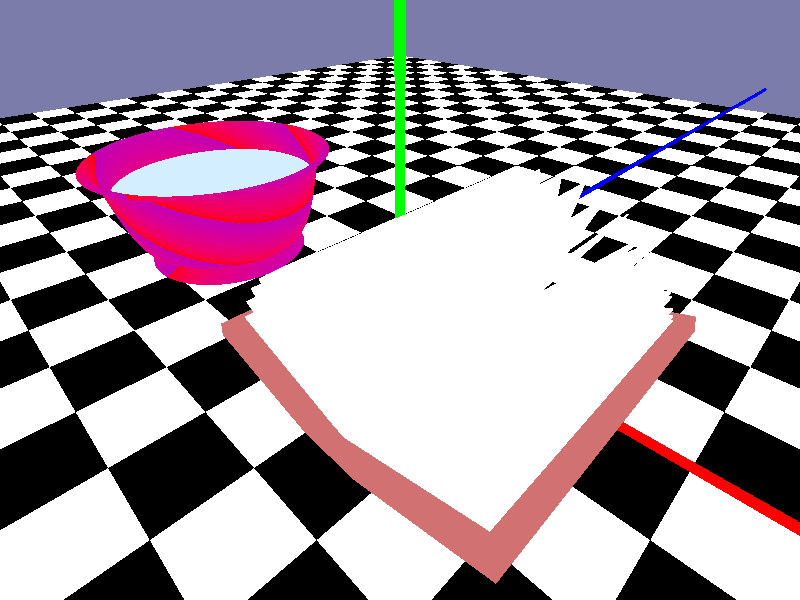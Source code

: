 #include "colors.inc"    

background{ 
  rgb<0.2,0.2,0.4>
}

light_source {
  <10,30,-3> 
  color White
}


light_source {
  <-7, 20, -5> 
  color Yellow
}


// sky_sphere {
//   pigment {
//     gradient y
//     color_map {
//       [0 color White]
//       [1 color Blue]
//     }
//   }
// }

// camera 1

camera {
  angle 80
  location <2, 2, -2>
  look_at 0
}

// camera 2

// camera {
//   angle 80
//   location <-1, 2.5, -4>
//   look_at <4, 3.5, 4>
// }

cylinder {
  0, 10*x, 0.03
  pigment { Red }
}
cylinder {
  0, 10*y, 0.03
  pigment { Green }
}
cylinder {
  0, 10*z, 0.03
  pigment { Blue }
}  

#declare ground = prism {
  -1,0, 4
  <8,8>,
  <-8,8>,
  <-8,-8>,
  <8,-8>
  pigment {
    checker Black White scale .5
  }
}

object { ground }

#declare book_cover = union {
  box {
    <-1, -0.05, 1>
    <0, 0.05, -1>
    pigment {
      Brown
    }
    finish {
      reflection {
        0.01
        metallic 1
      }
    }
    rotate <0, 0, -15>
  }
  box {
    <-1, -0.05, 1>
    <0, 0.05, -1>
    pigment {
      Brown
    }
    finish {
      reflection {
        0.01
        metallic 1
      }
    }
    rotate <0, 0, 195>
  }
  translate <0.7, 0, -0.2>
}

#macro make_page(ang)
  box {
     <-0.9, -0.005, 0.9>
    <0, 0.005, -0.9>
    pigment {
      White
    }
    rotate <0, 0, ang>
    translate <0.7, 0.05, -0.2>
  }
#end

#for (ang, -20, -160, -10)
  make_page(ang)

  #if ((ang < -120)) 
    make_page(ang - 5)
    make_page(ang - 3)
  #end
#end

object {
  book_cover
}

union {
  lathe {
    cubic_spline
    9
    <0, 0>, <1, 0.1>, <1.5, 0.15>, <1, 0.2>
    <0.2, 0.3>, <1.5, 0.5>, <2, 2>, <2.2, 2.1>, <2.2, 2.15>
    pigment {
      gradient <0.5, 1, 0.2> 
        color_map {
          [0 Red]
          [2.15 Blue]
        }
      
    }
    finish {
      reflection {
        0.01
        metallic 0.7
      }
    }
  }
  lathe {
    linear_spline
    4
    <0, 1.5>, <1.85, 1.5>, <1.85, 1.6>, <0, 1.6>
    pigment {rgb<166 / 255, 217 / 255, 255 / 255> }
  }
  scale 0.4
  translate <-1.5, 0, -0.5>
}